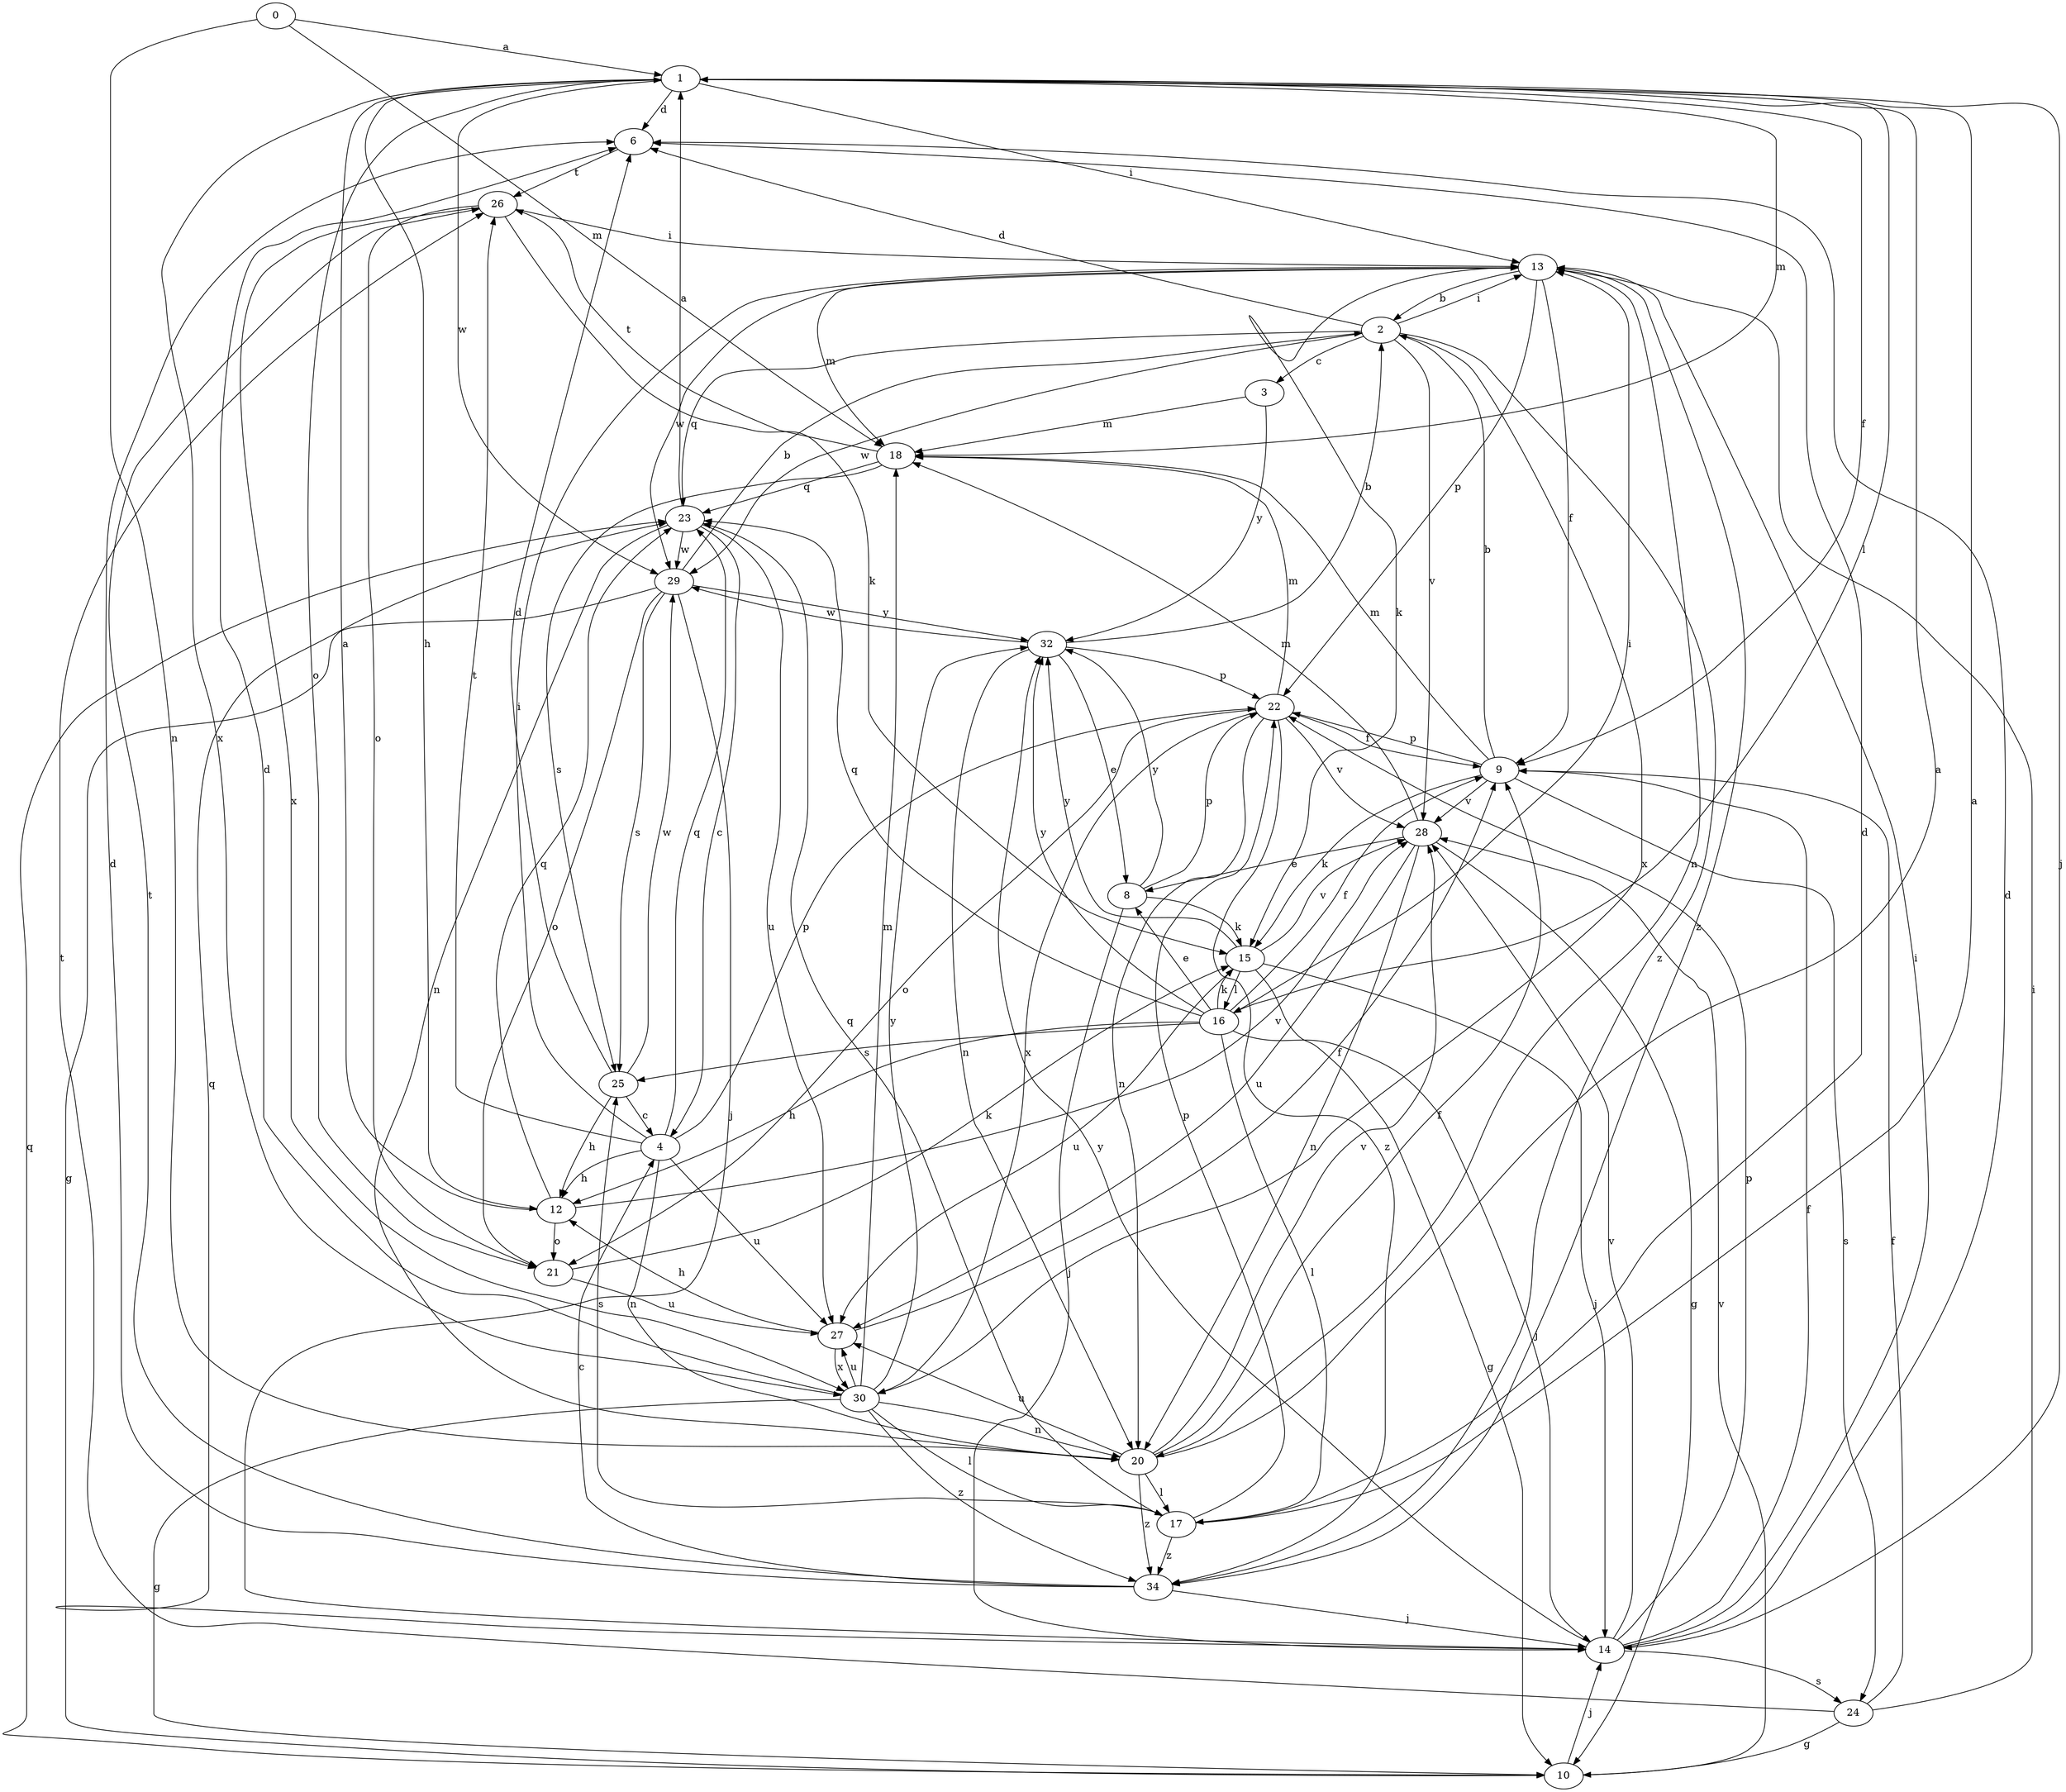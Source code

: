 strict digraph  {
0;
1;
2;
3;
4;
6;
8;
9;
10;
12;
13;
14;
15;
16;
17;
18;
20;
21;
22;
23;
24;
25;
26;
27;
28;
29;
30;
32;
34;
0 -> 1  [label=a];
0 -> 18  [label=m];
0 -> 20  [label=n];
1 -> 6  [label=d];
1 -> 9  [label=f];
1 -> 12  [label=h];
1 -> 13  [label=i];
1 -> 14  [label=j];
1 -> 16  [label=l];
1 -> 18  [label=m];
1 -> 21  [label=o];
1 -> 29  [label=w];
1 -> 30  [label=x];
2 -> 3  [label=c];
2 -> 6  [label=d];
2 -> 13  [label=i];
2 -> 23  [label=q];
2 -> 28  [label=v];
2 -> 29  [label=w];
2 -> 30  [label=x];
2 -> 34  [label=z];
3 -> 18  [label=m];
3 -> 32  [label=y];
4 -> 12  [label=h];
4 -> 13  [label=i];
4 -> 20  [label=n];
4 -> 22  [label=p];
4 -> 23  [label=q];
4 -> 26  [label=t];
4 -> 27  [label=u];
6 -> 26  [label=t];
8 -> 14  [label=j];
8 -> 15  [label=k];
8 -> 22  [label=p];
8 -> 32  [label=y];
9 -> 2  [label=b];
9 -> 15  [label=k];
9 -> 18  [label=m];
9 -> 22  [label=p];
9 -> 24  [label=s];
9 -> 28  [label=v];
10 -> 14  [label=j];
10 -> 23  [label=q];
10 -> 28  [label=v];
12 -> 1  [label=a];
12 -> 21  [label=o];
12 -> 23  [label=q];
12 -> 28  [label=v];
13 -> 2  [label=b];
13 -> 9  [label=f];
13 -> 15  [label=k];
13 -> 18  [label=m];
13 -> 20  [label=n];
13 -> 22  [label=p];
13 -> 29  [label=w];
13 -> 34  [label=z];
14 -> 6  [label=d];
14 -> 9  [label=f];
14 -> 13  [label=i];
14 -> 22  [label=p];
14 -> 23  [label=q];
14 -> 24  [label=s];
14 -> 28  [label=v];
14 -> 32  [label=y];
15 -> 10  [label=g];
15 -> 14  [label=j];
15 -> 16  [label=l];
15 -> 27  [label=u];
15 -> 28  [label=v];
15 -> 32  [label=y];
16 -> 8  [label=e];
16 -> 9  [label=f];
16 -> 12  [label=h];
16 -> 13  [label=i];
16 -> 14  [label=j];
16 -> 15  [label=k];
16 -> 17  [label=l];
16 -> 23  [label=q];
16 -> 25  [label=s];
16 -> 32  [label=y];
17 -> 1  [label=a];
17 -> 6  [label=d];
17 -> 22  [label=p];
17 -> 23  [label=q];
17 -> 25  [label=s];
17 -> 34  [label=z];
18 -> 23  [label=q];
18 -> 25  [label=s];
18 -> 26  [label=t];
20 -> 1  [label=a];
20 -> 9  [label=f];
20 -> 17  [label=l];
20 -> 27  [label=u];
20 -> 28  [label=v];
20 -> 34  [label=z];
21 -> 15  [label=k];
21 -> 27  [label=u];
22 -> 9  [label=f];
22 -> 18  [label=m];
22 -> 20  [label=n];
22 -> 21  [label=o];
22 -> 28  [label=v];
22 -> 30  [label=x];
22 -> 34  [label=z];
23 -> 1  [label=a];
23 -> 4  [label=c];
23 -> 20  [label=n];
23 -> 27  [label=u];
23 -> 29  [label=w];
24 -> 9  [label=f];
24 -> 10  [label=g];
24 -> 13  [label=i];
24 -> 26  [label=t];
25 -> 4  [label=c];
25 -> 6  [label=d];
25 -> 12  [label=h];
25 -> 29  [label=w];
26 -> 13  [label=i];
26 -> 15  [label=k];
26 -> 21  [label=o];
26 -> 30  [label=x];
27 -> 9  [label=f];
27 -> 12  [label=h];
27 -> 30  [label=x];
28 -> 8  [label=e];
28 -> 10  [label=g];
28 -> 18  [label=m];
28 -> 20  [label=n];
28 -> 27  [label=u];
29 -> 2  [label=b];
29 -> 10  [label=g];
29 -> 14  [label=j];
29 -> 21  [label=o];
29 -> 25  [label=s];
29 -> 32  [label=y];
30 -> 6  [label=d];
30 -> 10  [label=g];
30 -> 17  [label=l];
30 -> 18  [label=m];
30 -> 20  [label=n];
30 -> 27  [label=u];
30 -> 32  [label=y];
30 -> 34  [label=z];
32 -> 2  [label=b];
32 -> 8  [label=e];
32 -> 20  [label=n];
32 -> 22  [label=p];
32 -> 29  [label=w];
34 -> 4  [label=c];
34 -> 6  [label=d];
34 -> 14  [label=j];
34 -> 26  [label=t];
}
